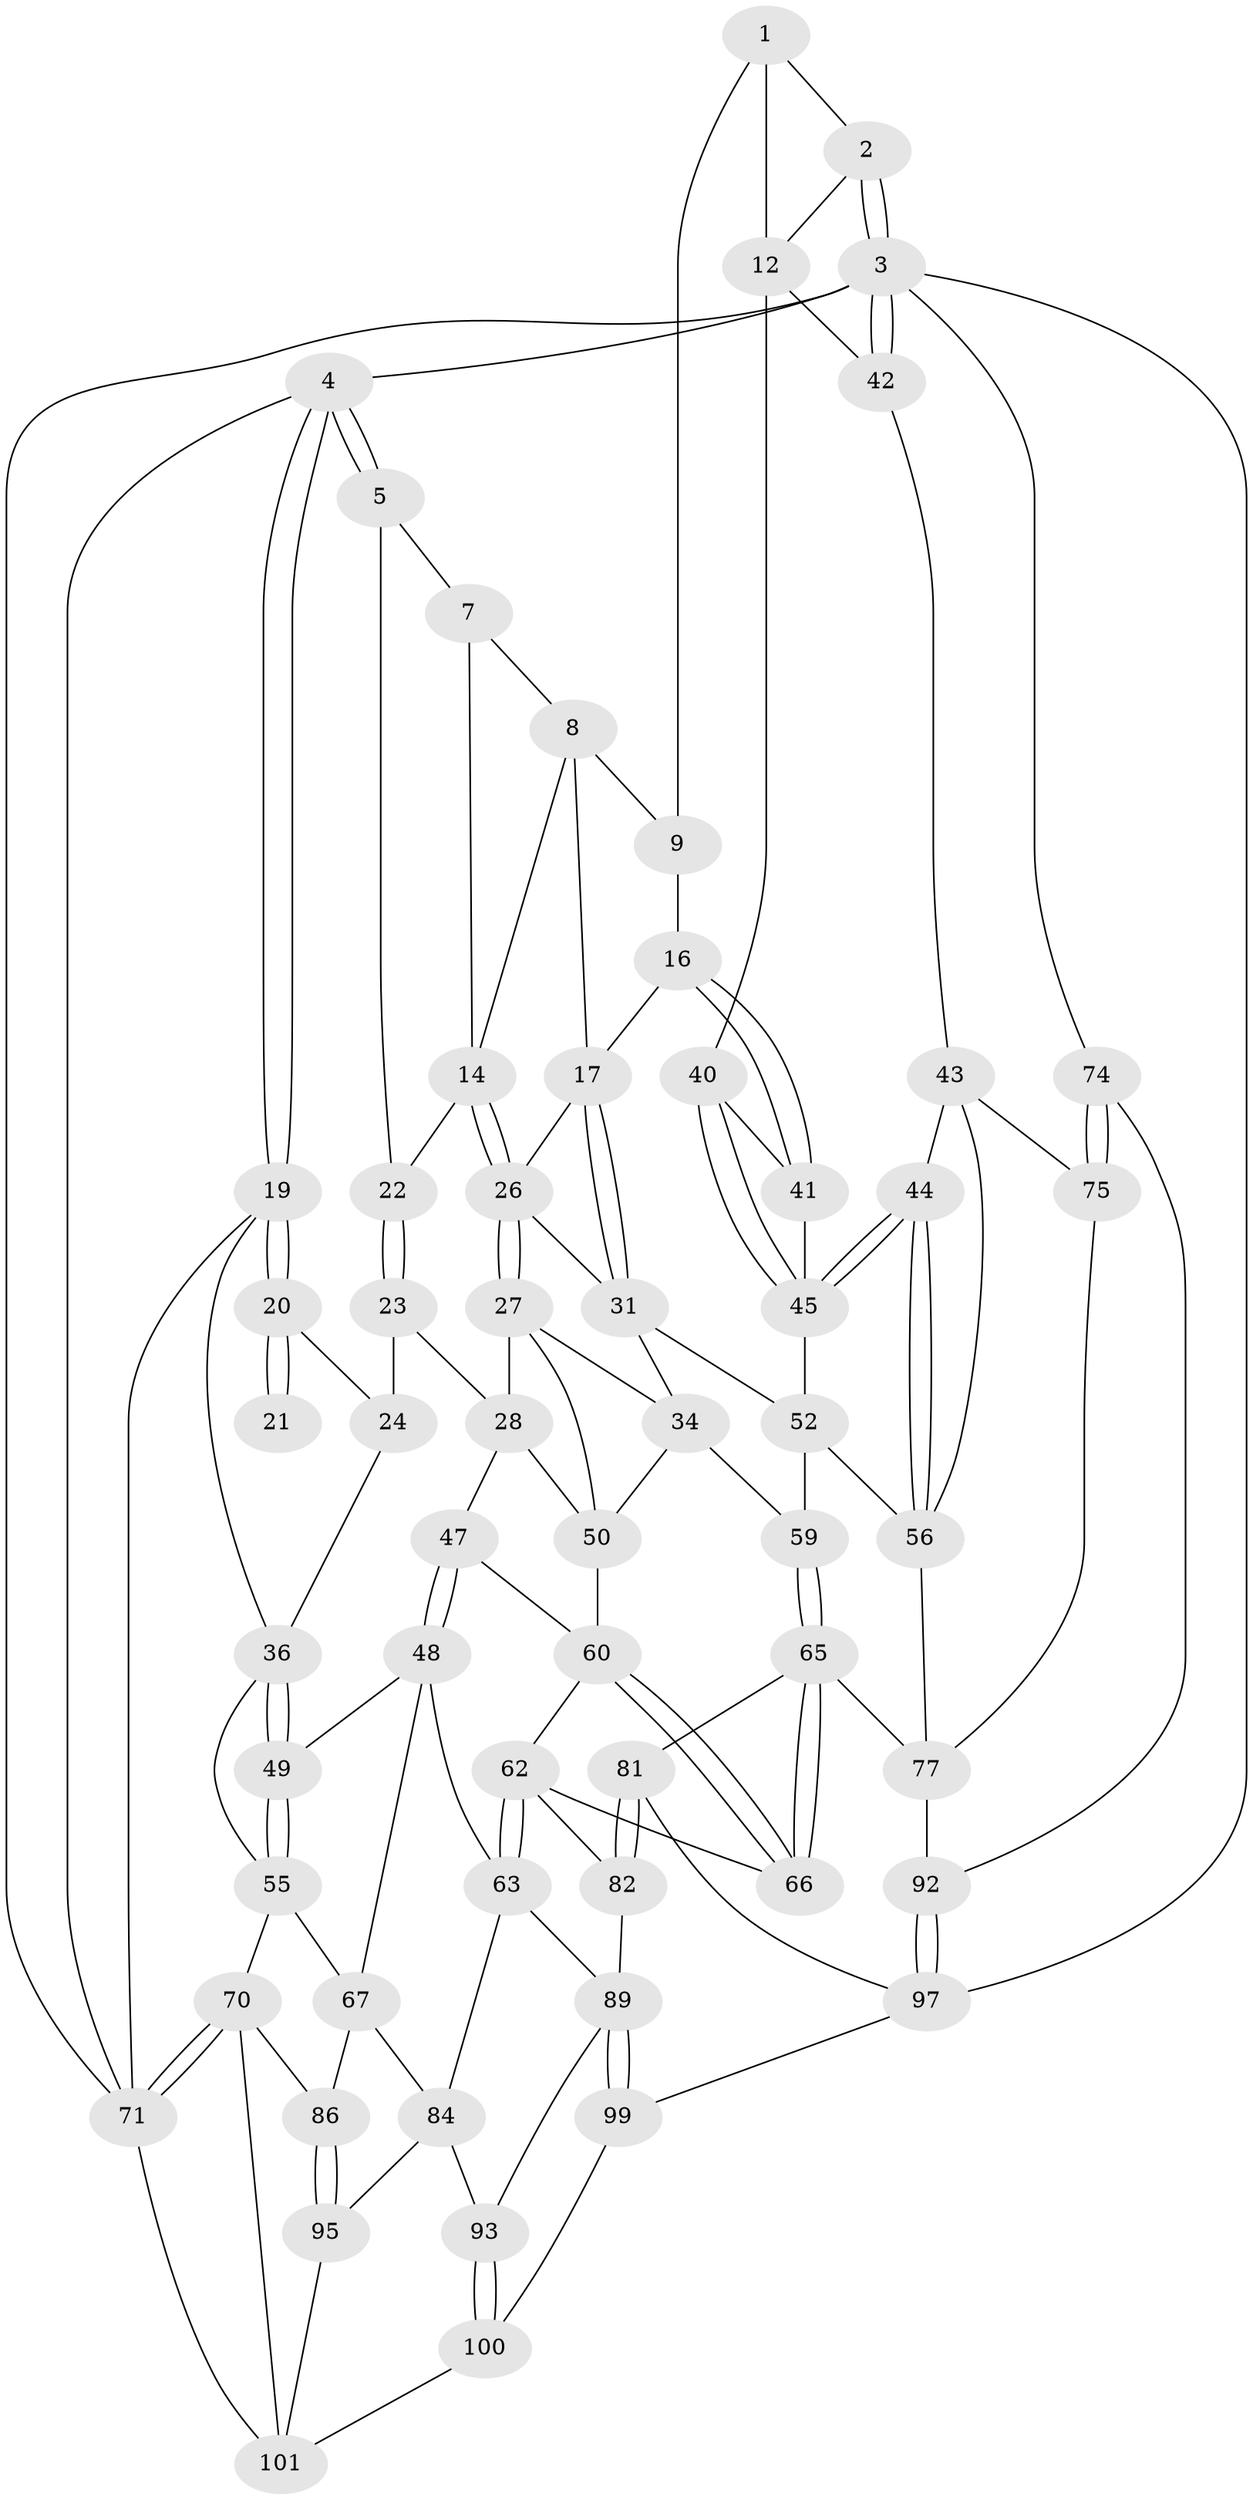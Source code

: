 // Generated by graph-tools (version 1.1) at 2025/24/03/03/25 07:24:34]
// undirected, 61 vertices, 136 edges
graph export_dot {
graph [start="1"]
  node [color=gray90,style=filled];
  1 [pos="+0.7291308494921337+0",super="+10"];
  2 [pos="+0.9530862447876303+0"];
  3 [pos="+1+0",super="+73"];
  4 [pos="+0+0"];
  5 [pos="+0.17178860164211848+0",super="+6"];
  7 [pos="+0.3843520314627419+0"];
  8 [pos="+0.533106393189416+0",super="+13"];
  9 [pos="+0.7079716561095052+0",super="+11"];
  12 [pos="+0.891760218283928+0.1705712188643563",super="+39"];
  14 [pos="+0.41442324692324156+0.11642634992031231",super="+15"];
  16 [pos="+0.6966049480426482+0.18201080521581975"];
  17 [pos="+0.6440504322128404+0.20589180548545502",super="+18"];
  19 [pos="+0+0.2781597533215503",super="+38"];
  20 [pos="+0+0.22118570439686308",super="+25"];
  21 [pos="+0.07939770730432115+0.003242255806466647"];
  22 [pos="+0.19167862143864745+0"];
  23 [pos="+0.2198634974451218+0.14314248877823912",super="+29"];
  24 [pos="+0.04712012790768141+0.20346491145754966",super="+32"];
  26 [pos="+0.35476059547980293+0.19188989251470034",super="+30"];
  27 [pos="+0.3188299068933116+0.21258964759799578",super="+35"];
  28 [pos="+0.2805113955605257+0.20669142456554304",super="+46"];
  31 [pos="+0.5923044820738546+0.3242187168889539",super="+33"];
  34 [pos="+0.5470095821048911+0.3742257126421162",super="+53"];
  36 [pos="+0.1386593561623698+0.3608170788448631",super="+37"];
  40 [pos="+0.9136162532967009+0.19717820015423812"];
  41 [pos="+0.7954384555929872+0.3331080730672868"];
  42 [pos="+1+0.2433720511742141"];
  43 [pos="+1+0.34338829625096134",super="+72"];
  44 [pos="+0.9076044670105737+0.4153724763895304"];
  45 [pos="+0.891293517069374+0.4029289059864082",super="+51"];
  47 [pos="+0.24801916711202696+0.4516378965469085"];
  48 [pos="+0.21497373128017125+0.4666902093760695",super="+64"];
  49 [pos="+0.1949016574379379+0.46199563201166566"];
  50 [pos="+0.34515997478584953+0.39989878310444743",super="+54"];
  52 [pos="+0.757490450546961+0.42091444284889457",super="+58"];
  55 [pos="+0.10527925750460161+0.5121015750253838",super="+68"];
  56 [pos="+0.9220346951852305+0.5628635565058249",super="+57"];
  59 [pos="+0.6328491819283505+0.5900336005572314"];
  60 [pos="+0.4682125183714859+0.4740988206267108",super="+61"];
  62 [pos="+0.3291006375693008+0.6486938151303423",super="+69"];
  63 [pos="+0.3068048103811534+0.6576060614088319",super="+83"];
  65 [pos="+0.614827904847922+0.6637357923892527",super="+79"];
  66 [pos="+0.45370610411164036+0.5899730069572827"];
  67 [pos="+0.1601656664866022+0.6608939400031646",super="+85"];
  70 [pos="+0+0.6944308775806116",super="+88"];
  71 [pos="+0+0.6934533903962796",super="+76"];
  74 [pos="+1+1",super="+91"];
  75 [pos="+1+0.7439748292280679",super="+80"];
  77 [pos="+0.8327490732046836+0.7100979123803685",super="+78"];
  81 [pos="+0.5964245883713128+0.7791839219323451"];
  82 [pos="+0.5347840333952519+0.779864920015014"];
  84 [pos="+0.22766768586597413+0.778564248301943",super="+94"];
  86 [pos="+0.144460047251413+0.7938233706777231",super="+87"];
  89 [pos="+0.40266354559696793+0.8493045811472336",super="+90"];
  92 [pos="+0.787150493864769+0.9184338588798748"];
  93 [pos="+0.2953849126913174+0.8901516209977283"];
  95 [pos="+0.23759361164663645+0.920240562727111",super="+96"];
  97 [pos="+1+1",super="+98"];
  99 [pos="+0.48566721663069184+1"];
  100 [pos="+0.45001598986960856+1"];
  101 [pos="+0.13945145144741983+1",super="+102"];
  1 -- 2;
  1 -- 12;
  1 -- 9;
  2 -- 3;
  2 -- 3;
  2 -- 12;
  3 -- 4;
  3 -- 42;
  3 -- 42;
  3 -- 97;
  3 -- 74;
  3 -- 71;
  4 -- 5;
  4 -- 5;
  4 -- 19;
  4 -- 19;
  4 -- 71;
  5 -- 22;
  5 -- 7;
  7 -- 8;
  7 -- 14;
  8 -- 9;
  8 -- 14;
  8 -- 17;
  9 -- 16;
  12 -- 40;
  12 -- 42;
  14 -- 26;
  14 -- 26;
  14 -- 22;
  16 -- 17;
  16 -- 41;
  16 -- 41;
  17 -- 31;
  17 -- 31;
  17 -- 26;
  19 -- 20;
  19 -- 20;
  19 -- 71;
  19 -- 36;
  20 -- 21 [weight=2];
  20 -- 21;
  20 -- 24;
  22 -- 23;
  22 -- 23;
  23 -- 24 [weight=2];
  23 -- 28;
  24 -- 36;
  26 -- 27;
  26 -- 27;
  26 -- 31;
  27 -- 28;
  27 -- 34;
  27 -- 50;
  28 -- 50;
  28 -- 47;
  31 -- 34;
  31 -- 52;
  34 -- 59;
  34 -- 50;
  36 -- 49;
  36 -- 49;
  36 -- 55;
  40 -- 41;
  40 -- 45;
  40 -- 45;
  41 -- 45;
  42 -- 43;
  43 -- 44;
  43 -- 56;
  43 -- 75;
  44 -- 45;
  44 -- 45;
  44 -- 56;
  44 -- 56;
  45 -- 52;
  47 -- 48;
  47 -- 48;
  47 -- 60;
  48 -- 49;
  48 -- 67;
  48 -- 63;
  49 -- 55;
  49 -- 55;
  50 -- 60;
  52 -- 59;
  52 -- 56;
  55 -- 67;
  55 -- 70;
  56 -- 77;
  59 -- 65;
  59 -- 65;
  60 -- 66;
  60 -- 66;
  60 -- 62;
  62 -- 63;
  62 -- 63;
  62 -- 66;
  62 -- 82;
  63 -- 89;
  63 -- 84;
  65 -- 66;
  65 -- 66;
  65 -- 81;
  65 -- 77;
  67 -- 84;
  67 -- 86;
  70 -- 71;
  70 -- 71;
  70 -- 101;
  70 -- 86;
  71 -- 101;
  74 -- 75 [weight=2];
  74 -- 75;
  74 -- 92;
  75 -- 77;
  77 -- 92;
  81 -- 82;
  81 -- 82;
  81 -- 97;
  82 -- 89;
  84 -- 93;
  84 -- 95;
  86 -- 95 [weight=2];
  86 -- 95;
  89 -- 99;
  89 -- 99;
  89 -- 93;
  92 -- 97;
  92 -- 97;
  93 -- 100;
  93 -- 100;
  95 -- 101;
  97 -- 99;
  99 -- 100;
  100 -- 101;
}
